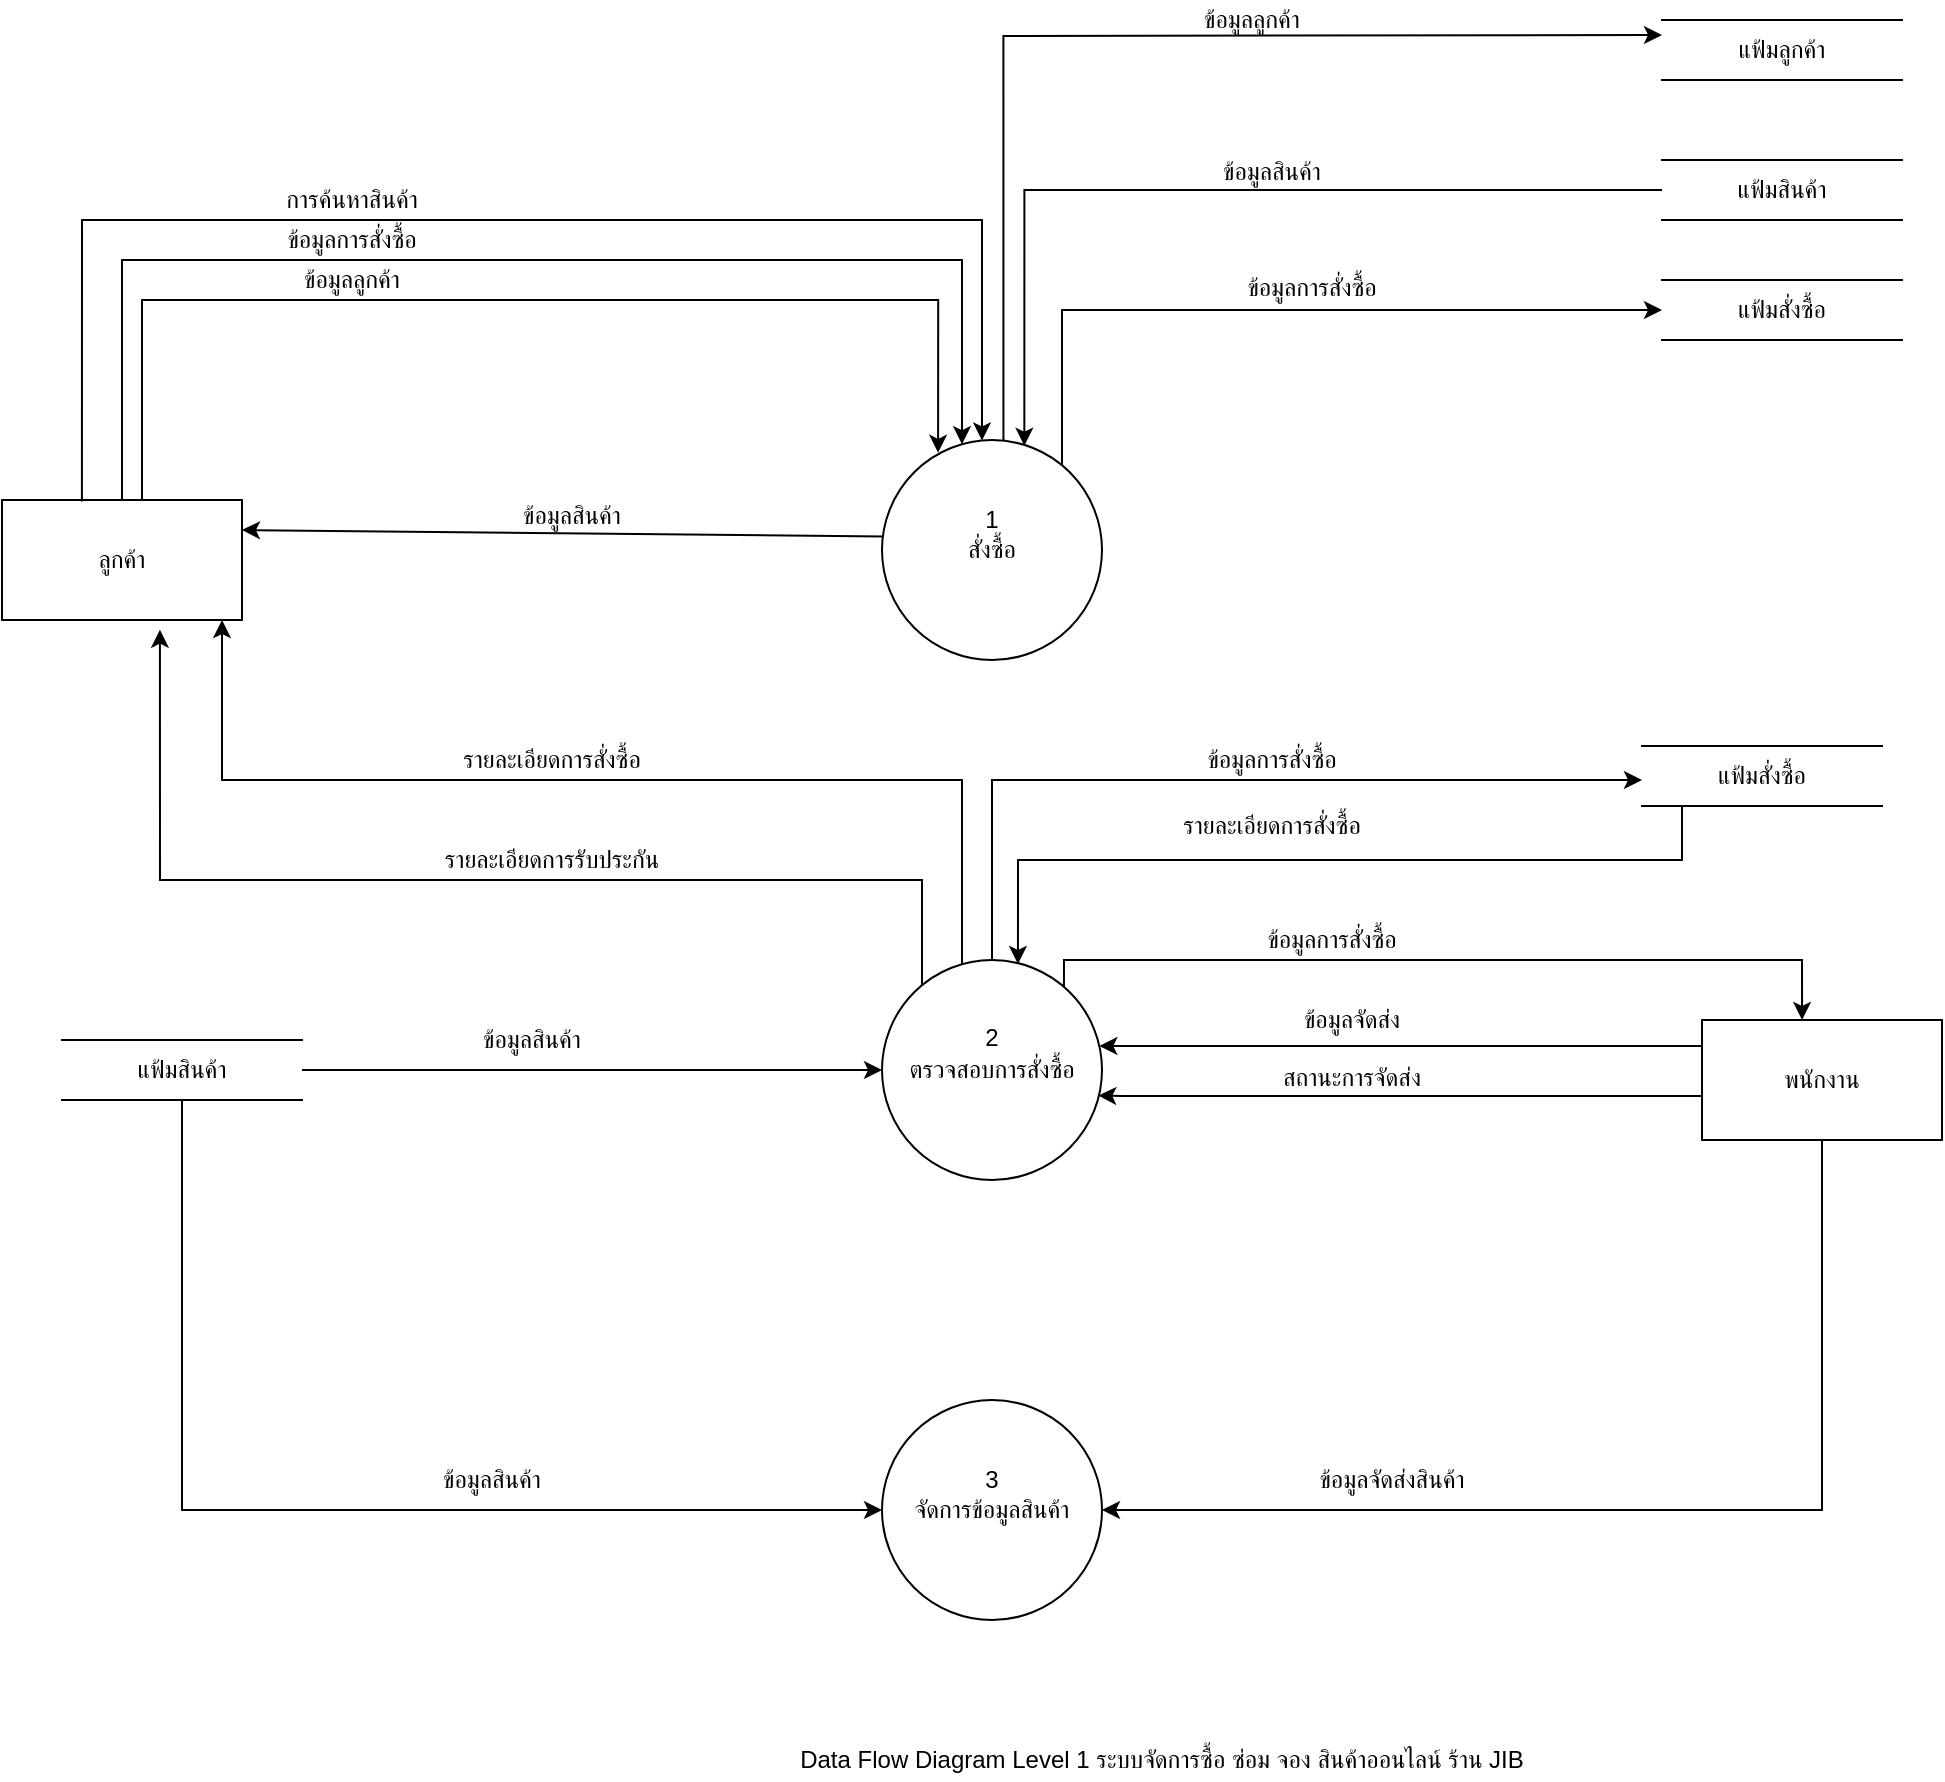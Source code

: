 <mxfile version="14.4.4" type="github">
  <diagram id="97s5W6zogUnw-100F3bP" name="Page-1">
    <mxGraphModel dx="1079" dy="1631" grid="1" gridSize="10" guides="1" tooltips="1" connect="1" arrows="1" fold="1" page="1" pageScale="1" pageWidth="850" pageHeight="1100" math="0" shadow="0">
      <root>
        <mxCell id="0" />
        <mxCell id="1" parent="0" />
        <mxCell id="4YyB8-v-8qMEgtiMz1is-12" style="edgeStyle=orthogonalEdgeStyle;rounded=0;orthogonalLoop=1;jettySize=auto;html=1;" parent="1" source="4YyB8-v-8qMEgtiMz1is-1" target="4YyB8-v-8qMEgtiMz1is-4" edge="1">
          <mxGeometry relative="1" as="geometry">
            <mxPoint x="520" y="40" as="targetPoint" />
            <Array as="points">
              <mxPoint x="110" y="-10" />
              <mxPoint x="530" y="-10" />
            </Array>
          </mxGeometry>
        </mxCell>
        <mxCell id="4YyB8-v-8qMEgtiMz1is-14" style="edgeStyle=orthogonalEdgeStyle;rounded=0;orthogonalLoop=1;jettySize=auto;html=1;entryX=0.255;entryY=0.058;entryDx=0;entryDy=0;entryPerimeter=0;" parent="1" source="4YyB8-v-8qMEgtiMz1is-1" target="4YyB8-v-8qMEgtiMz1is-4" edge="1">
          <mxGeometry relative="1" as="geometry">
            <mxPoint x="470" y="30" as="targetPoint" />
            <Array as="points">
              <mxPoint x="120" y="10" />
              <mxPoint x="518" y="10" />
            </Array>
          </mxGeometry>
        </mxCell>
        <mxCell id="4YyB8-v-8qMEgtiMz1is-1" value="ลูกค้า" style="rounded=0;whiteSpace=wrap;html=1;" parent="1" vertex="1">
          <mxGeometry x="50" y="110" width="120" height="60" as="geometry" />
        </mxCell>
        <mxCell id="4YyB8-v-8qMEgtiMz1is-15" style="edgeStyle=none;rounded=0;orthogonalLoop=1;jettySize=auto;html=1;entryX=1;entryY=0.25;entryDx=0;entryDy=0;exitX=0.008;exitY=0.439;exitDx=0;exitDy=0;exitPerimeter=0;" parent="1" source="4YyB8-v-8qMEgtiMz1is-4" target="4YyB8-v-8qMEgtiMz1is-1" edge="1">
          <mxGeometry relative="1" as="geometry" />
        </mxCell>
        <mxCell id="4YyB8-v-8qMEgtiMz1is-17" style="edgeStyle=orthogonalEdgeStyle;rounded=0;orthogonalLoop=1;jettySize=auto;html=1;exitX=0.273;exitY=0.073;exitDx=0;exitDy=0;exitPerimeter=0;" parent="1" source="4YyB8-v-8qMEgtiMz1is-28" edge="1">
          <mxGeometry relative="1" as="geometry">
            <mxPoint x="560" y="270" as="sourcePoint" />
            <Array as="points">
              <mxPoint x="530" y="348" />
              <mxPoint x="530" y="250" />
              <mxPoint x="160" y="250" />
            </Array>
            <mxPoint x="160" y="170" as="targetPoint" />
          </mxGeometry>
        </mxCell>
        <mxCell id="4YyB8-v-8qMEgtiMz1is-22" style="edgeStyle=orthogonalEdgeStyle;rounded=0;orthogonalLoop=1;jettySize=auto;html=1;entryX=0;entryY=0.25;entryDx=0;entryDy=0;exitX=0.552;exitY=0.005;exitDx=0;exitDy=0;exitPerimeter=0;" parent="1" source="4YyB8-v-8qMEgtiMz1is-4" target="4YyB8-v-8qMEgtiMz1is-18" edge="1">
          <mxGeometry relative="1" as="geometry">
            <mxPoint x="570" y="-130" as="targetPoint" />
            <Array as="points">
              <mxPoint x="551" y="-122" />
              <mxPoint x="551" y="-122" />
            </Array>
          </mxGeometry>
        </mxCell>
        <mxCell id="4YyB8-v-8qMEgtiMz1is-26" style="edgeStyle=orthogonalEdgeStyle;rounded=0;orthogonalLoop=1;jettySize=auto;html=1;entryX=0;entryY=0.5;entryDx=0;entryDy=0;" parent="1" source="4YyB8-v-8qMEgtiMz1is-4" target="4YyB8-v-8qMEgtiMz1is-21" edge="1">
          <mxGeometry relative="1" as="geometry">
            <Array as="points">
              <mxPoint x="580" y="15" />
            </Array>
          </mxGeometry>
        </mxCell>
        <mxCell id="4YyB8-v-8qMEgtiMz1is-4" value="สั่งซื้อ" style="ellipse;whiteSpace=wrap;html=1;aspect=fixed;" parent="1" vertex="1">
          <mxGeometry x="490" y="80" width="110" height="110" as="geometry" />
        </mxCell>
        <mxCell id="4YyB8-v-8qMEgtiMz1is-5" value="1" style="text;html=1;strokeColor=none;fillColor=none;align=center;verticalAlign=middle;whiteSpace=wrap;rounded=0;" parent="1" vertex="1">
          <mxGeometry x="525" y="110" width="40" height="20" as="geometry" />
        </mxCell>
        <mxCell id="4YyB8-v-8qMEgtiMz1is-6" style="edgeStyle=orthogonalEdgeStyle;rounded=0;orthogonalLoop=1;jettySize=auto;html=1;exitX=0.333;exitY=0.012;exitDx=0;exitDy=0;exitPerimeter=0;" parent="1" source="4YyB8-v-8qMEgtiMz1is-1" target="4YyB8-v-8qMEgtiMz1is-4" edge="1">
          <mxGeometry relative="1" as="geometry">
            <mxPoint x="90" y="100" as="sourcePoint" />
            <mxPoint x="412" y="70" as="targetPoint" />
            <Array as="points">
              <mxPoint x="90" y="-30" />
              <mxPoint x="540" y="-30" />
            </Array>
          </mxGeometry>
        </mxCell>
        <mxCell id="4YyB8-v-8qMEgtiMz1is-7" value="การค้นหาสินค้า" style="text;html=1;strokeColor=none;fillColor=none;align=center;verticalAlign=middle;whiteSpace=wrap;rounded=0;" parent="1" vertex="1">
          <mxGeometry x="180" y="-50" width="90" height="20" as="geometry" />
        </mxCell>
        <mxCell id="4YyB8-v-8qMEgtiMz1is-9" value="ข้อมูลสินค้า" style="text;html=1;strokeColor=none;fillColor=none;align=center;verticalAlign=middle;whiteSpace=wrap;rounded=0;" parent="1" vertex="1">
          <mxGeometry x="280" y="108" width="110" height="20" as="geometry" />
        </mxCell>
        <mxCell id="4YyB8-v-8qMEgtiMz1is-11" value="ข้อมูลการสั่งซื้อ" style="text;html=1;strokeColor=none;fillColor=none;align=center;verticalAlign=middle;whiteSpace=wrap;rounded=0;" parent="1" vertex="1">
          <mxGeometry x="180" y="-30" width="90" height="20" as="geometry" />
        </mxCell>
        <mxCell id="4YyB8-v-8qMEgtiMz1is-13" value="ข้อมูลลูกค้า" style="text;html=1;strokeColor=none;fillColor=none;align=center;verticalAlign=middle;whiteSpace=wrap;rounded=0;" parent="1" vertex="1">
          <mxGeometry x="180" y="-10" width="90" height="20" as="geometry" />
        </mxCell>
        <mxCell id="4YyB8-v-8qMEgtiMz1is-16" value="รายละเอียดการสั่งซื้อ" style="text;html=1;strokeColor=none;fillColor=none;align=center;verticalAlign=middle;whiteSpace=wrap;rounded=0;" parent="1" vertex="1">
          <mxGeometry x="270" y="230" width="110" height="20" as="geometry" />
        </mxCell>
        <mxCell id="4YyB8-v-8qMEgtiMz1is-18" value="แฟ้มลูกค้า" style="shape=partialRectangle;whiteSpace=wrap;html=1;left=0;right=0;fillColor=none;" parent="1" vertex="1">
          <mxGeometry x="880" y="-130" width="120" height="30" as="geometry" />
        </mxCell>
        <mxCell id="4YyB8-v-8qMEgtiMz1is-24" style="edgeStyle=orthogonalEdgeStyle;rounded=0;orthogonalLoop=1;jettySize=auto;html=1;entryX=0.647;entryY=0.026;entryDx=0;entryDy=0;entryPerimeter=0;" parent="1" source="4YyB8-v-8qMEgtiMz1is-19" target="4YyB8-v-8qMEgtiMz1is-4" edge="1">
          <mxGeometry relative="1" as="geometry" />
        </mxCell>
        <mxCell id="4YyB8-v-8qMEgtiMz1is-19" value="แฟ้มสินค้า" style="shape=partialRectangle;whiteSpace=wrap;html=1;left=0;right=0;fillColor=none;" parent="1" vertex="1">
          <mxGeometry x="880" y="-60" width="120" height="30" as="geometry" />
        </mxCell>
        <mxCell id="4YyB8-v-8qMEgtiMz1is-21" value="แฟ้มสั่งซื้อ" style="shape=partialRectangle;whiteSpace=wrap;html=1;left=0;right=0;fillColor=none;" parent="1" vertex="1">
          <mxGeometry x="880" width="120" height="30" as="geometry" />
        </mxCell>
        <mxCell id="4YyB8-v-8qMEgtiMz1is-23" value="ข้อมูลลูกค้า" style="text;html=1;strokeColor=none;fillColor=none;align=center;verticalAlign=middle;whiteSpace=wrap;rounded=0;" parent="1" vertex="1">
          <mxGeometry x="630" y="-140" width="90" height="20" as="geometry" />
        </mxCell>
        <mxCell id="4YyB8-v-8qMEgtiMz1is-25" value="ข้อมูลสินค้า" style="text;html=1;strokeColor=none;fillColor=none;align=center;verticalAlign=middle;whiteSpace=wrap;rounded=0;" parent="1" vertex="1">
          <mxGeometry x="630" y="-64" width="110" height="20" as="geometry" />
        </mxCell>
        <mxCell id="4YyB8-v-8qMEgtiMz1is-27" value="ข้อมูลการสั่งซื้อ" style="text;html=1;strokeColor=none;fillColor=none;align=center;verticalAlign=middle;whiteSpace=wrap;rounded=0;" parent="1" vertex="1">
          <mxGeometry x="650" y="-6" width="110" height="20" as="geometry" />
        </mxCell>
        <mxCell id="4YyB8-v-8qMEgtiMz1is-34" style="edgeStyle=orthogonalEdgeStyle;rounded=0;orthogonalLoop=1;jettySize=auto;html=1;" parent="1" source="4YyB8-v-8qMEgtiMz1is-28" target="4YyB8-v-8qMEgtiMz1is-33" edge="1">
          <mxGeometry relative="1" as="geometry">
            <mxPoint x="545" y="250" as="targetPoint" />
            <Array as="points">
              <mxPoint x="545" y="250" />
            </Array>
          </mxGeometry>
        </mxCell>
        <mxCell id="4YyB8-v-8qMEgtiMz1is-41" style="edgeStyle=orthogonalEdgeStyle;rounded=0;orthogonalLoop=1;jettySize=auto;html=1;entryX=0.417;entryY=0;entryDx=0;entryDy=0;entryPerimeter=0;exitX=0.827;exitY=0.127;exitDx=0;exitDy=0;exitPerimeter=0;" parent="1" source="4YyB8-v-8qMEgtiMz1is-28" target="4YyB8-v-8qMEgtiMz1is-39" edge="1">
          <mxGeometry relative="1" as="geometry">
            <mxPoint x="580" y="340" as="sourcePoint" />
            <Array as="points">
              <mxPoint x="581" y="340" />
              <mxPoint x="950" y="340" />
            </Array>
          </mxGeometry>
        </mxCell>
        <mxCell id="rlFVlTde8RNro1qCJBSL-2" style="edgeStyle=orthogonalEdgeStyle;rounded=0;orthogonalLoop=1;jettySize=auto;html=1;entryX=0.658;entryY=1.081;entryDx=0;entryDy=0;entryPerimeter=0;" edge="1" parent="1" source="4YyB8-v-8qMEgtiMz1is-28" target="4YyB8-v-8qMEgtiMz1is-1">
          <mxGeometry relative="1" as="geometry">
            <Array as="points">
              <mxPoint x="510" y="300" />
              <mxPoint x="129" y="300" />
            </Array>
          </mxGeometry>
        </mxCell>
        <mxCell id="4YyB8-v-8qMEgtiMz1is-28" value="ตรวจสอบการสั่งซื้อ" style="ellipse;whiteSpace=wrap;html=1;aspect=fixed;" parent="1" vertex="1">
          <mxGeometry x="490" y="340" width="110" height="110" as="geometry" />
        </mxCell>
        <mxCell id="4YyB8-v-8qMEgtiMz1is-29" value="2" style="text;html=1;strokeColor=none;fillColor=none;align=center;verticalAlign=middle;whiteSpace=wrap;rounded=0;" parent="1" vertex="1">
          <mxGeometry x="525" y="369" width="40" height="20" as="geometry" />
        </mxCell>
        <mxCell id="4YyB8-v-8qMEgtiMz1is-32" style="edgeStyle=orthogonalEdgeStyle;rounded=0;orthogonalLoop=1;jettySize=auto;html=1;entryX=0;entryY=0.5;entryDx=0;entryDy=0;" parent="1" source="4YyB8-v-8qMEgtiMz1is-30" target="4YyB8-v-8qMEgtiMz1is-28" edge="1">
          <mxGeometry relative="1" as="geometry" />
        </mxCell>
        <mxCell id="4YyB8-v-8qMEgtiMz1is-51" style="edgeStyle=orthogonalEdgeStyle;rounded=0;orthogonalLoop=1;jettySize=auto;html=1;entryX=0;entryY=0.5;entryDx=0;entryDy=0;" parent="1" source="4YyB8-v-8qMEgtiMz1is-30" target="4YyB8-v-8qMEgtiMz1is-47" edge="1">
          <mxGeometry relative="1" as="geometry">
            <mxPoint x="140" y="630" as="targetPoint" />
            <Array as="points">
              <mxPoint x="140" y="615" />
            </Array>
          </mxGeometry>
        </mxCell>
        <mxCell id="4YyB8-v-8qMEgtiMz1is-30" value="แฟ้มสินค้า" style="shape=partialRectangle;whiteSpace=wrap;html=1;left=0;right=0;fillColor=none;" parent="1" vertex="1">
          <mxGeometry x="80" y="380" width="120" height="30" as="geometry" />
        </mxCell>
        <mxCell id="4YyB8-v-8qMEgtiMz1is-31" value="ข้อมูลสินค้า" style="text;html=1;strokeColor=none;fillColor=none;align=center;verticalAlign=middle;whiteSpace=wrap;rounded=0;" parent="1" vertex="1">
          <mxGeometry x="260" y="370" width="110" height="20" as="geometry" />
        </mxCell>
        <mxCell id="4YyB8-v-8qMEgtiMz1is-38" style="edgeStyle=orthogonalEdgeStyle;rounded=0;orthogonalLoop=1;jettySize=auto;html=1;entryX=0.618;entryY=0.018;entryDx=0;entryDy=0;entryPerimeter=0;" parent="1" source="4YyB8-v-8qMEgtiMz1is-33" target="4YyB8-v-8qMEgtiMz1is-28" edge="1">
          <mxGeometry relative="1" as="geometry">
            <mxPoint x="930" y="320" as="targetPoint" />
            <Array as="points">
              <mxPoint x="890" y="290" />
              <mxPoint x="558" y="290" />
            </Array>
          </mxGeometry>
        </mxCell>
        <mxCell id="4YyB8-v-8qMEgtiMz1is-33" value="แฟ้มสั่งซื้อ" style="shape=partialRectangle;whiteSpace=wrap;html=1;left=0;right=0;fillColor=none;" parent="1" vertex="1">
          <mxGeometry x="870" y="233" width="120" height="30" as="geometry" />
        </mxCell>
        <mxCell id="4YyB8-v-8qMEgtiMz1is-35" value="ข้อมูลการสั่งซื้อ" style="text;html=1;strokeColor=none;fillColor=none;align=center;verticalAlign=middle;whiteSpace=wrap;rounded=0;" parent="1" vertex="1">
          <mxGeometry x="640" y="230" width="90" height="20" as="geometry" />
        </mxCell>
        <mxCell id="4YyB8-v-8qMEgtiMz1is-37" value="รายละเอียดการสั่งซื้อ" style="text;html=1;strokeColor=none;fillColor=none;align=center;verticalAlign=middle;whiteSpace=wrap;rounded=0;" parent="1" vertex="1">
          <mxGeometry x="630" y="263" width="110" height="20" as="geometry" />
        </mxCell>
        <mxCell id="4YyB8-v-8qMEgtiMz1is-42" style="edgeStyle=orthogonalEdgeStyle;rounded=0;orthogonalLoop=1;jettySize=auto;html=1;" parent="1" target="4YyB8-v-8qMEgtiMz1is-28" edge="1">
          <mxGeometry relative="1" as="geometry">
            <mxPoint x="900" y="383" as="sourcePoint" />
            <mxPoint x="600" y="383" as="targetPoint" />
            <Array as="points">
              <mxPoint x="670" y="383" />
              <mxPoint x="670" y="383" />
            </Array>
          </mxGeometry>
        </mxCell>
        <mxCell id="4YyB8-v-8qMEgtiMz1is-49" style="edgeStyle=orthogonalEdgeStyle;rounded=0;orthogonalLoop=1;jettySize=auto;html=1;entryX=1;entryY=0.5;entryDx=0;entryDy=0;" parent="1" source="4YyB8-v-8qMEgtiMz1is-39" target="4YyB8-v-8qMEgtiMz1is-47" edge="1">
          <mxGeometry relative="1" as="geometry">
            <mxPoint x="960" y="650" as="targetPoint" />
            <Array as="points">
              <mxPoint x="960" y="615" />
            </Array>
          </mxGeometry>
        </mxCell>
        <mxCell id="4YyB8-v-8qMEgtiMz1is-39" value="พนักงาน" style="rounded=0;whiteSpace=wrap;html=1;" parent="1" vertex="1">
          <mxGeometry x="900" y="370" width="120" height="60" as="geometry" />
        </mxCell>
        <mxCell id="4YyB8-v-8qMEgtiMz1is-40" value="ข้อมูลการสั่งซื้อ" style="text;html=1;strokeColor=none;fillColor=none;align=center;verticalAlign=middle;whiteSpace=wrap;rounded=0;" parent="1" vertex="1">
          <mxGeometry x="670" y="320" width="90" height="20" as="geometry" />
        </mxCell>
        <mxCell id="4YyB8-v-8qMEgtiMz1is-43" value="ข้อมูลจัดส่ง" style="text;html=1;strokeColor=none;fillColor=none;align=center;verticalAlign=middle;whiteSpace=wrap;rounded=0;" parent="1" vertex="1">
          <mxGeometry x="680" y="360" width="90" height="20" as="geometry" />
        </mxCell>
        <mxCell id="4YyB8-v-8qMEgtiMz1is-45" value="สถานะการจัดส่ง" style="text;html=1;strokeColor=none;fillColor=none;align=center;verticalAlign=middle;whiteSpace=wrap;rounded=0;" parent="1" vertex="1">
          <mxGeometry x="680" y="389" width="90" height="20" as="geometry" />
        </mxCell>
        <mxCell id="4YyB8-v-8qMEgtiMz1is-46" style="edgeStyle=orthogonalEdgeStyle;rounded=0;orthogonalLoop=1;jettySize=auto;html=1;entryX=0.983;entryY=0.616;entryDx=0;entryDy=0;entryPerimeter=0;" parent="1" target="4YyB8-v-8qMEgtiMz1is-28" edge="1">
          <mxGeometry relative="1" as="geometry">
            <mxPoint x="900" y="410" as="sourcePoint" />
            <mxPoint x="630" y="450" as="targetPoint" />
            <Array as="points">
              <mxPoint x="900" y="408" />
              <mxPoint x="610" y="408" />
            </Array>
          </mxGeometry>
        </mxCell>
        <mxCell id="4YyB8-v-8qMEgtiMz1is-47" value="จัดการข้อมูลสินค้า" style="ellipse;whiteSpace=wrap;html=1;aspect=fixed;" parent="1" vertex="1">
          <mxGeometry x="490" y="560" width="110" height="110" as="geometry" />
        </mxCell>
        <mxCell id="4YyB8-v-8qMEgtiMz1is-48" value="3" style="text;html=1;strokeColor=none;fillColor=none;align=center;verticalAlign=middle;whiteSpace=wrap;rounded=0;" parent="1" vertex="1">
          <mxGeometry x="525" y="590" width="40" height="20" as="geometry" />
        </mxCell>
        <mxCell id="4YyB8-v-8qMEgtiMz1is-50" value="ข้อมูลจัดส่งสินค้า" style="text;html=1;strokeColor=none;fillColor=none;align=center;verticalAlign=middle;whiteSpace=wrap;rounded=0;" parent="1" vertex="1">
          <mxGeometry x="700" y="590" width="90" height="20" as="geometry" />
        </mxCell>
        <mxCell id="4YyB8-v-8qMEgtiMz1is-52" value="ข้อมูลสินค้า" style="text;html=1;strokeColor=none;fillColor=none;align=center;verticalAlign=middle;whiteSpace=wrap;rounded=0;" parent="1" vertex="1">
          <mxGeometry x="240" y="590" width="110" height="20" as="geometry" />
        </mxCell>
        <mxCell id="rlFVlTde8RNro1qCJBSL-1" value="Data Flow Diagram Level 1 ระบบจัดการซื้อ ซ่อม จอง สินค้าออนไลน์ ร้าน JIB" style="text;html=1;strokeColor=none;fillColor=none;align=center;verticalAlign=middle;whiteSpace=wrap;rounded=0;" vertex="1" parent="1">
          <mxGeometry x="400" y="730" width="460" height="20" as="geometry" />
        </mxCell>
        <mxCell id="rlFVlTde8RNro1qCJBSL-3" value="รายละเอียดการรับประกัน" style="text;html=1;strokeColor=none;fillColor=none;align=center;verticalAlign=middle;whiteSpace=wrap;rounded=0;" vertex="1" parent="1">
          <mxGeometry x="260" y="280" width="130" height="20" as="geometry" />
        </mxCell>
      </root>
    </mxGraphModel>
  </diagram>
</mxfile>
